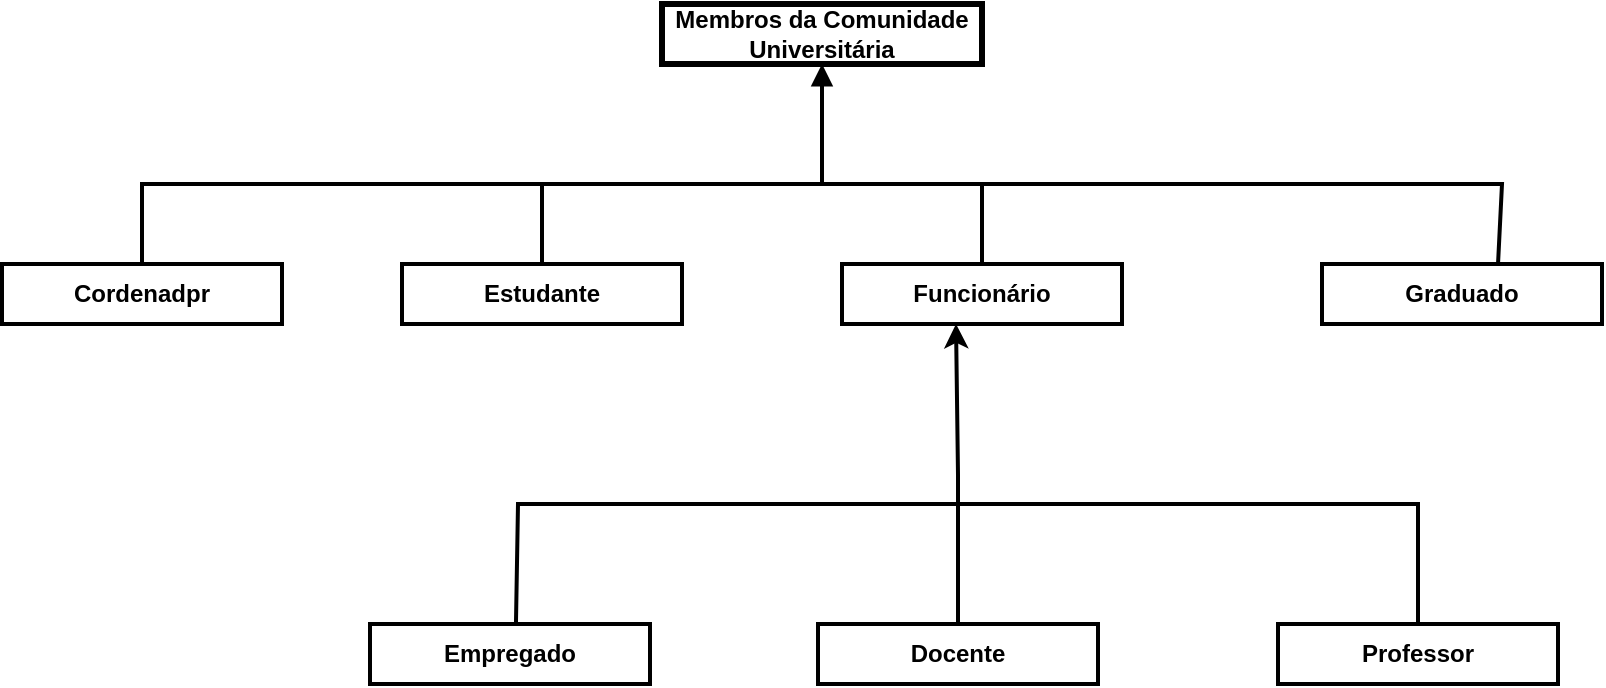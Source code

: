 <mxfile version="21.2.8" type="device">
  <diagram name="Page-1" id="Begmv48TdrGK5XlQSZJB">
    <mxGraphModel dx="864" dy="556" grid="1" gridSize="10" guides="1" tooltips="1" connect="1" arrows="1" fold="1" page="1" pageScale="1" pageWidth="827" pageHeight="1169" math="0" shadow="0">
      <root>
        <mxCell id="0" />
        <mxCell id="1" parent="0" />
        <mxCell id="jLdXQ-ZvxRhrTDbhl7Um-1" value="Membros da Comunidade Universitária" style="fontStyle=1;whiteSpace=wrap;html=1;strokeWidth=3;" vertex="1" parent="1">
          <mxGeometry x="340" y="30" width="160" height="30" as="geometry" />
        </mxCell>
        <mxCell id="jLdXQ-ZvxRhrTDbhl7Um-2" value="Graduado" style="fontStyle=1;whiteSpace=wrap;html=1;strokeWidth=2;" vertex="1" parent="1">
          <mxGeometry x="670" y="160" width="140" height="30" as="geometry" />
        </mxCell>
        <mxCell id="jLdXQ-ZvxRhrTDbhl7Um-3" value="Funcionário" style="fontStyle=1;whiteSpace=wrap;html=1;strokeWidth=2;" vertex="1" parent="1">
          <mxGeometry x="430" y="160" width="140" height="30" as="geometry" />
        </mxCell>
        <mxCell id="jLdXQ-ZvxRhrTDbhl7Um-4" value="Estudante" style="fontStyle=1;whiteSpace=wrap;html=1;strokeWidth=2;" vertex="1" parent="1">
          <mxGeometry x="210" y="160" width="140" height="30" as="geometry" />
        </mxCell>
        <mxCell id="jLdXQ-ZvxRhrTDbhl7Um-5" value="Cordenadpr" style="fontStyle=1;whiteSpace=wrap;html=1;strokeWidth=2;" vertex="1" parent="1">
          <mxGeometry x="10" y="160" width="140" height="30" as="geometry" />
        </mxCell>
        <mxCell id="jLdXQ-ZvxRhrTDbhl7Um-6" value="Professor" style="fontStyle=1;whiteSpace=wrap;html=1;strokeWidth=2;" vertex="1" parent="1">
          <mxGeometry x="648" y="340" width="140" height="30" as="geometry" />
        </mxCell>
        <mxCell id="jLdXQ-ZvxRhrTDbhl7Um-13" style="edgeStyle=orthogonalEdgeStyle;rounded=0;orthogonalLoop=1;jettySize=auto;html=1;exitX=0.5;exitY=0;exitDx=0;exitDy=0;strokeWidth=2;" edge="1" parent="1" source="jLdXQ-ZvxRhrTDbhl7Um-7">
          <mxGeometry relative="1" as="geometry">
            <mxPoint x="487" y="190" as="targetPoint" />
          </mxGeometry>
        </mxCell>
        <mxCell id="jLdXQ-ZvxRhrTDbhl7Um-7" value="Docente" style="fontStyle=1;whiteSpace=wrap;html=1;strokeWidth=2;" vertex="1" parent="1">
          <mxGeometry x="418" y="340" width="140" height="30" as="geometry" />
        </mxCell>
        <mxCell id="jLdXQ-ZvxRhrTDbhl7Um-8" value="Empregado" style="fontStyle=1;whiteSpace=wrap;html=1;strokeWidth=2;" vertex="1" parent="1">
          <mxGeometry x="194" y="340" width="140" height="30" as="geometry" />
        </mxCell>
        <mxCell id="jLdXQ-ZvxRhrTDbhl7Um-9" value="" style="html=1;verticalAlign=bottom;labelBackgroundColor=none;endArrow=block;endFill=1;rounded=0;entryX=0.5;entryY=1;entryDx=0;entryDy=0;strokeWidth=2;" edge="1" parent="1" target="jLdXQ-ZvxRhrTDbhl7Um-1">
          <mxGeometry width="160" relative="1" as="geometry">
            <mxPoint x="420" y="120" as="sourcePoint" />
            <mxPoint x="460" y="290" as="targetPoint" />
          </mxGeometry>
        </mxCell>
        <mxCell id="jLdXQ-ZvxRhrTDbhl7Um-10" value="" style="html=1;verticalAlign=bottom;labelBackgroundColor=none;endArrow=none;endFill=0;endSize=6;align=left;rounded=0;entryX=0.629;entryY=-0.033;entryDx=0;entryDy=0;entryPerimeter=0;exitX=0.5;exitY=0;exitDx=0;exitDy=0;strokeWidth=2;" edge="1" parent="1" source="jLdXQ-ZvxRhrTDbhl7Um-5" target="jLdXQ-ZvxRhrTDbhl7Um-2">
          <mxGeometry x="-1" relative="1" as="geometry">
            <mxPoint x="334" y="120" as="sourcePoint" />
            <mxPoint x="494" y="120" as="targetPoint" />
            <Array as="points">
              <mxPoint x="80" y="120" />
              <mxPoint x="760" y="120" />
            </Array>
          </mxGeometry>
        </mxCell>
        <mxCell id="jLdXQ-ZvxRhrTDbhl7Um-14" value="" style="endArrow=none;startArrow=none;endFill=0;startFill=0;html=1;verticalAlign=bottom;labelBackgroundColor=none;strokeWidth=2;startSize=8;rounded=0;exitX=0.5;exitY=0;exitDx=0;exitDy=0;" edge="1" parent="1" source="jLdXQ-ZvxRhrTDbhl7Um-4">
          <mxGeometry width="160" relative="1" as="geometry">
            <mxPoint x="300" y="290" as="sourcePoint" />
            <mxPoint x="280" y="120" as="targetPoint" />
          </mxGeometry>
        </mxCell>
        <mxCell id="jLdXQ-ZvxRhrTDbhl7Um-15" value="" style="html=1;verticalAlign=bottom;labelBackgroundColor=none;endArrow=none;endFill=0;endSize=6;align=left;rounded=0;strokeWidth=2;" edge="1" parent="1" source="jLdXQ-ZvxRhrTDbhl7Um-3">
          <mxGeometry x="-1" relative="1" as="geometry">
            <mxPoint x="300" y="290" as="sourcePoint" />
            <mxPoint x="500" y="120" as="targetPoint" />
          </mxGeometry>
        </mxCell>
        <mxCell id="jLdXQ-ZvxRhrTDbhl7Um-16" value="" style="html=1;verticalAlign=bottom;labelBackgroundColor=none;endArrow=none;endFill=0;endSize=6;align=left;rounded=0;entryX=0.5;entryY=0;entryDx=0;entryDy=0;exitX=0.564;exitY=0.033;exitDx=0;exitDy=0;exitPerimeter=0;strokeWidth=2;" edge="1" parent="1" target="jLdXQ-ZvxRhrTDbhl7Um-6">
          <mxGeometry x="-1" relative="1" as="geometry">
            <mxPoint x="266.96" y="340.99" as="sourcePoint" />
            <mxPoint x="558" y="280" as="targetPoint" />
            <Array as="points">
              <mxPoint x="268" y="280" />
              <mxPoint x="718" y="280" />
            </Array>
          </mxGeometry>
        </mxCell>
      </root>
    </mxGraphModel>
  </diagram>
</mxfile>
